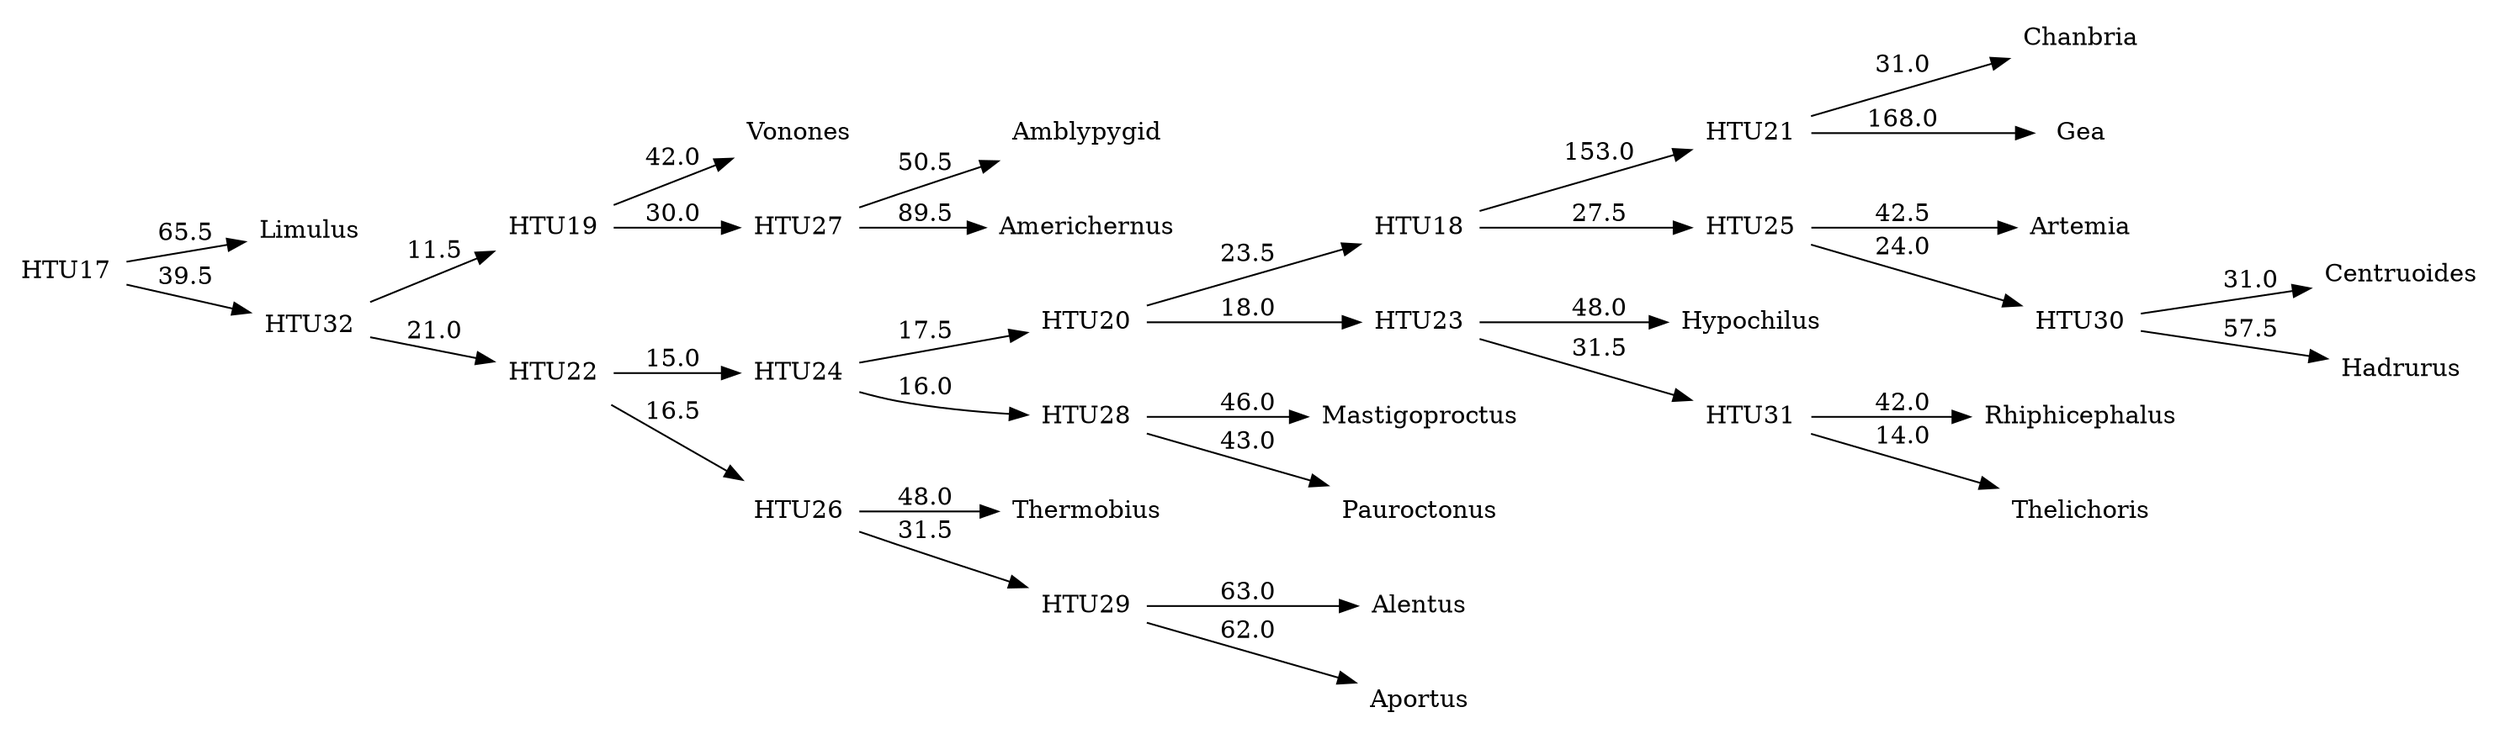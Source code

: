 digraph G {
	rankdir = LR;	node [ shape = none];

    0 [label=Alentus];
    1 [label=Amblypygid];
    2 [label=Americhernus];
    3 [label=Aportus];
    4 [label=Artemia];
    5 [label=Centruoides];
    6 [label=Chanbria];
    7 [label=Gea];
    8 [label=Hadrurus];
    9 [label=Hypochilus];
    10 [label=Limulus];
    11 [label=Mastigoproctus];
    12 [label=Pauroctonus];
    13 [label=Rhiphicephalus];
    14 [label=Thelichoris];
    15 [label=Thermobius];
    16 [label=Vonones];
    17 [label=HTU17];
    18 [label=HTU18];
    19 [label=HTU19];
    20 [label=HTU20];
    21 [label=HTU21];
    22 [label=HTU22];
    23 [label=HTU23];
    24 [label=HTU24];
    25 [label=HTU25];
    26 [label=HTU26];
    27 [label=HTU27];
    28 [label=HTU28];
    29 [label=HTU29];
    30 [label=HTU30];
    31 [label=HTU31];
    32 [label=HTU32];
    17 -> 10 [label=65.5];
    17 -> 32 [label=39.5];
    18 -> 21 [label=153.0];
    18 -> 25 [label=27.5];
    19 -> 16 [label=42.0];
    19 -> 27 [label=30.0];
    20 -> 18 [label=23.5];
    20 -> 23 [label=18.0];
    21 -> 6 [label=31.0];
    21 -> 7 [label=168.0];
    22 -> 24 [label=15.0];
    22 -> 26 [label=16.5];
    23 -> 9 [label=48.0];
    23 -> 31 [label=31.5];
    24 -> 20 [label=17.5];
    24 -> 28 [label=16.0];
    25 -> 4 [label=42.5];
    25 -> 30 [label=24.0];
    26 -> 15 [label=48.0];
    26 -> 29 [label=31.5];
    27 -> 1 [label=50.5];
    27 -> 2 [label=89.5];
    28 -> 11 [label=46.0];
    28 -> 12 [label=43.0];
    29 -> 0 [label=63.0];
    29 -> 3 [label=62.0];
    30 -> 5 [label=31.0];
    30 -> 8 [label=57.5];
    31 -> 13 [label=42.0];
    31 -> 14 [label=14.0];
    32 -> 19 [label=11.5];
    32 -> 22 [label=21.0];
}
//998.0
